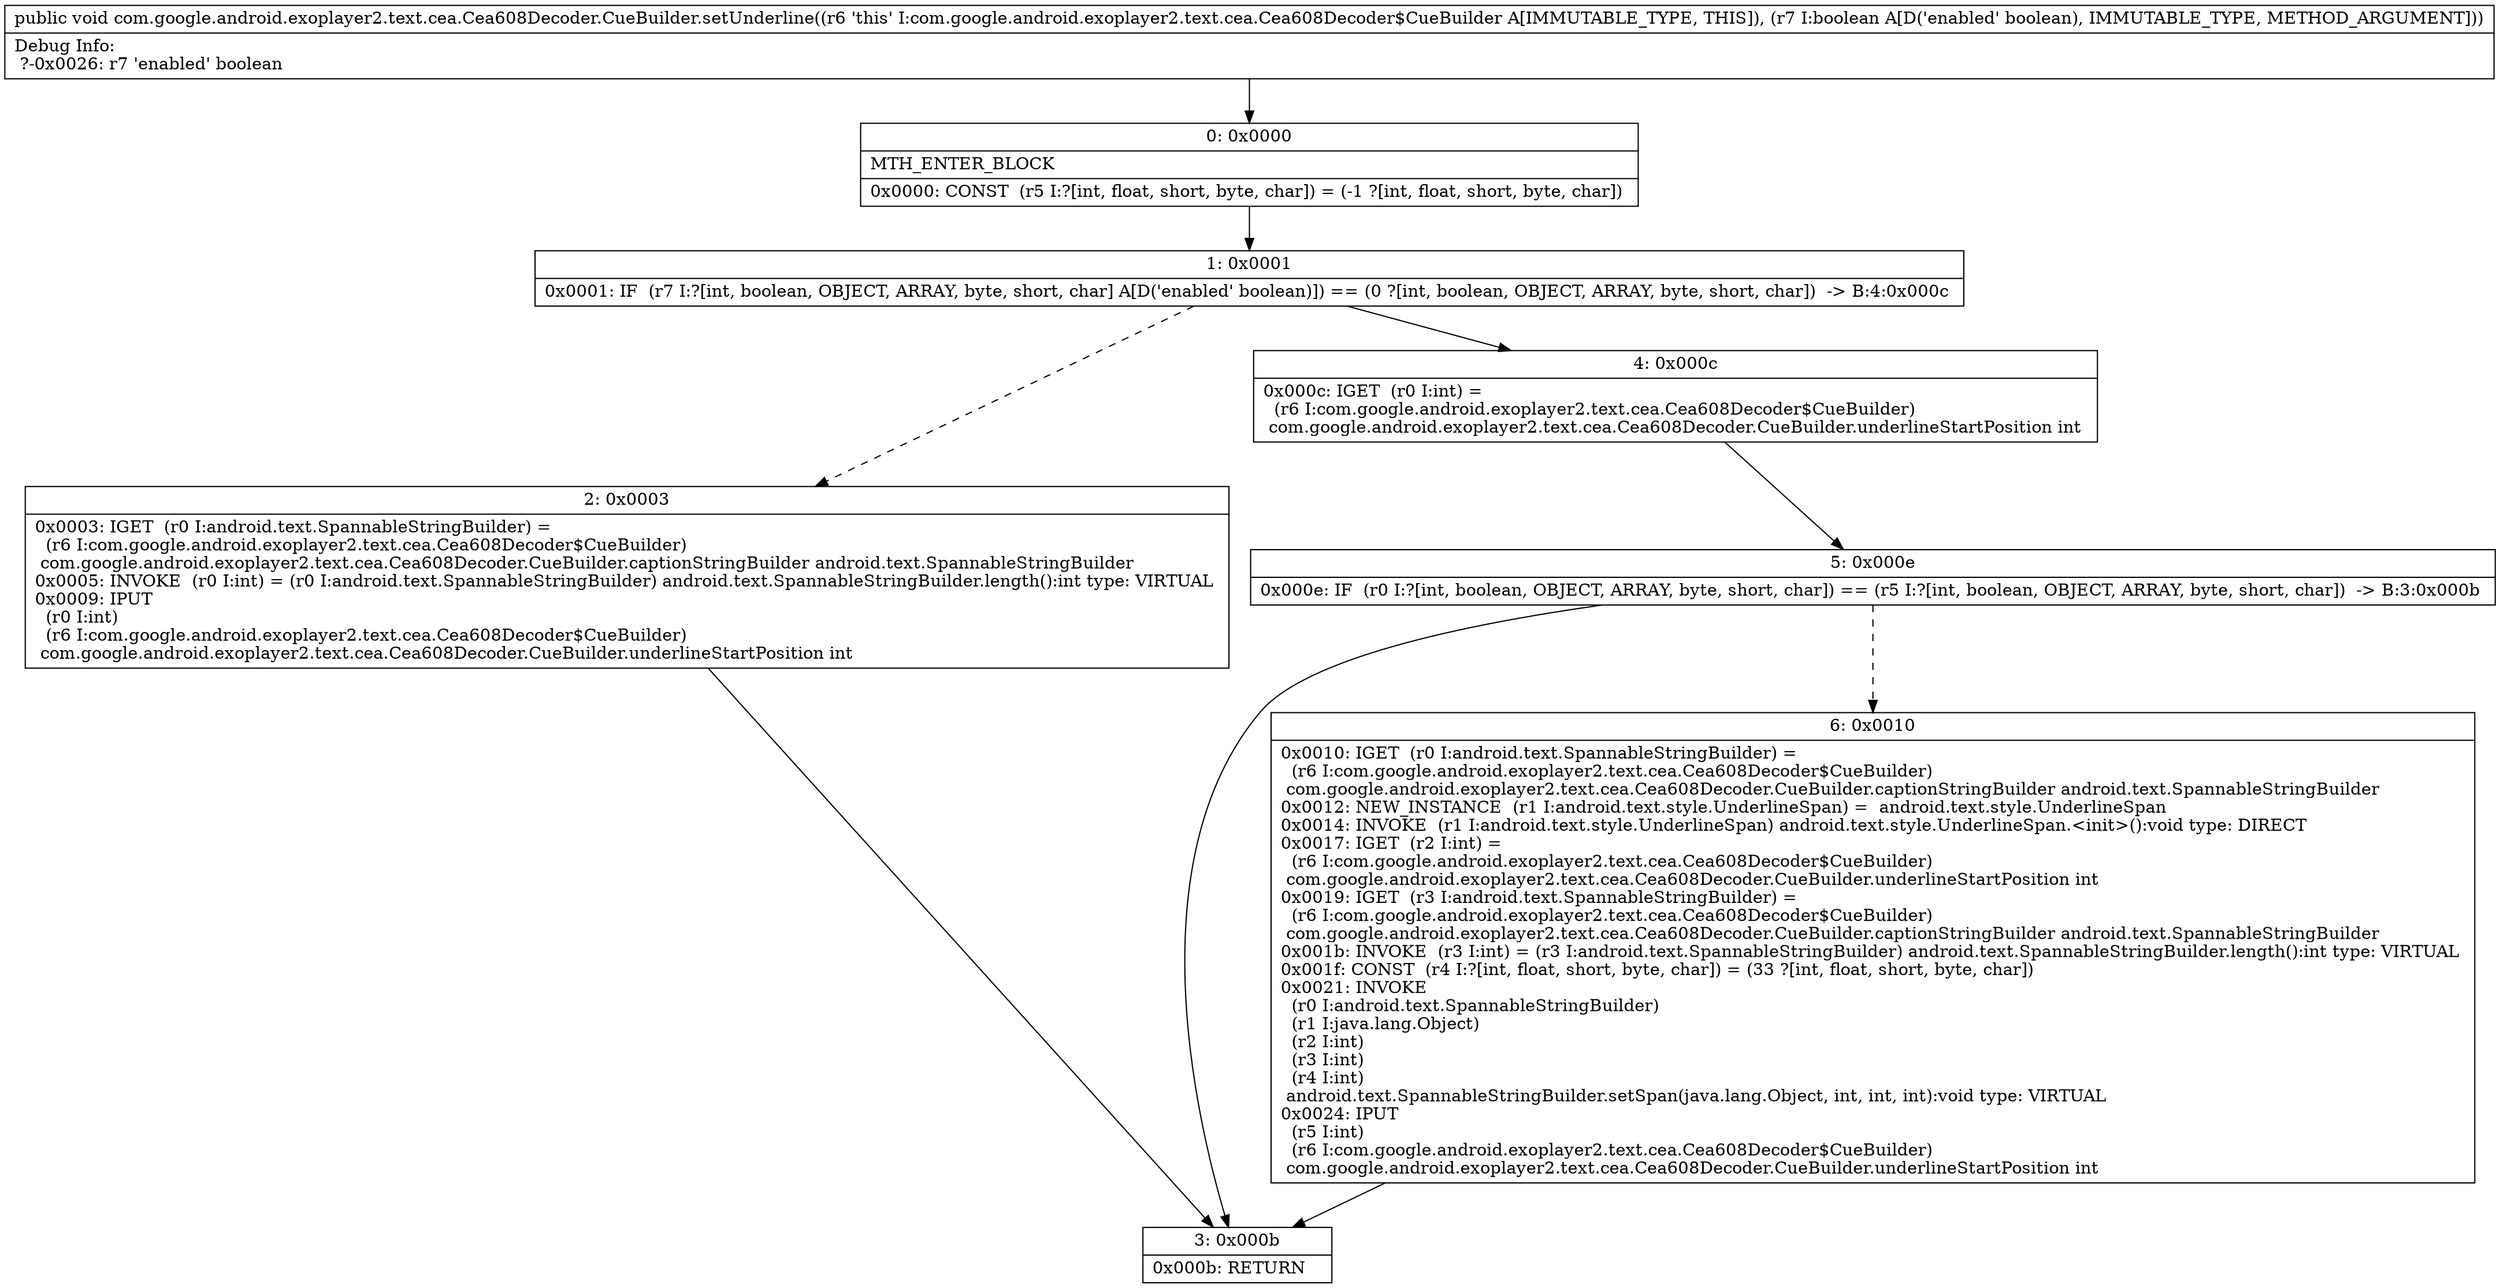 digraph "CFG forcom.google.android.exoplayer2.text.cea.Cea608Decoder.CueBuilder.setUnderline(Z)V" {
Node_0 [shape=record,label="{0\:\ 0x0000|MTH_ENTER_BLOCK\l|0x0000: CONST  (r5 I:?[int, float, short, byte, char]) = (\-1 ?[int, float, short, byte, char]) \l}"];
Node_1 [shape=record,label="{1\:\ 0x0001|0x0001: IF  (r7 I:?[int, boolean, OBJECT, ARRAY, byte, short, char] A[D('enabled' boolean)]) == (0 ?[int, boolean, OBJECT, ARRAY, byte, short, char])  \-\> B:4:0x000c \l}"];
Node_2 [shape=record,label="{2\:\ 0x0003|0x0003: IGET  (r0 I:android.text.SpannableStringBuilder) = \l  (r6 I:com.google.android.exoplayer2.text.cea.Cea608Decoder$CueBuilder)\l com.google.android.exoplayer2.text.cea.Cea608Decoder.CueBuilder.captionStringBuilder android.text.SpannableStringBuilder \l0x0005: INVOKE  (r0 I:int) = (r0 I:android.text.SpannableStringBuilder) android.text.SpannableStringBuilder.length():int type: VIRTUAL \l0x0009: IPUT  \l  (r0 I:int)\l  (r6 I:com.google.android.exoplayer2.text.cea.Cea608Decoder$CueBuilder)\l com.google.android.exoplayer2.text.cea.Cea608Decoder.CueBuilder.underlineStartPosition int \l}"];
Node_3 [shape=record,label="{3\:\ 0x000b|0x000b: RETURN   \l}"];
Node_4 [shape=record,label="{4\:\ 0x000c|0x000c: IGET  (r0 I:int) = \l  (r6 I:com.google.android.exoplayer2.text.cea.Cea608Decoder$CueBuilder)\l com.google.android.exoplayer2.text.cea.Cea608Decoder.CueBuilder.underlineStartPosition int \l}"];
Node_5 [shape=record,label="{5\:\ 0x000e|0x000e: IF  (r0 I:?[int, boolean, OBJECT, ARRAY, byte, short, char]) == (r5 I:?[int, boolean, OBJECT, ARRAY, byte, short, char])  \-\> B:3:0x000b \l}"];
Node_6 [shape=record,label="{6\:\ 0x0010|0x0010: IGET  (r0 I:android.text.SpannableStringBuilder) = \l  (r6 I:com.google.android.exoplayer2.text.cea.Cea608Decoder$CueBuilder)\l com.google.android.exoplayer2.text.cea.Cea608Decoder.CueBuilder.captionStringBuilder android.text.SpannableStringBuilder \l0x0012: NEW_INSTANCE  (r1 I:android.text.style.UnderlineSpan) =  android.text.style.UnderlineSpan \l0x0014: INVOKE  (r1 I:android.text.style.UnderlineSpan) android.text.style.UnderlineSpan.\<init\>():void type: DIRECT \l0x0017: IGET  (r2 I:int) = \l  (r6 I:com.google.android.exoplayer2.text.cea.Cea608Decoder$CueBuilder)\l com.google.android.exoplayer2.text.cea.Cea608Decoder.CueBuilder.underlineStartPosition int \l0x0019: IGET  (r3 I:android.text.SpannableStringBuilder) = \l  (r6 I:com.google.android.exoplayer2.text.cea.Cea608Decoder$CueBuilder)\l com.google.android.exoplayer2.text.cea.Cea608Decoder.CueBuilder.captionStringBuilder android.text.SpannableStringBuilder \l0x001b: INVOKE  (r3 I:int) = (r3 I:android.text.SpannableStringBuilder) android.text.SpannableStringBuilder.length():int type: VIRTUAL \l0x001f: CONST  (r4 I:?[int, float, short, byte, char]) = (33 ?[int, float, short, byte, char]) \l0x0021: INVOKE  \l  (r0 I:android.text.SpannableStringBuilder)\l  (r1 I:java.lang.Object)\l  (r2 I:int)\l  (r3 I:int)\l  (r4 I:int)\l android.text.SpannableStringBuilder.setSpan(java.lang.Object, int, int, int):void type: VIRTUAL \l0x0024: IPUT  \l  (r5 I:int)\l  (r6 I:com.google.android.exoplayer2.text.cea.Cea608Decoder$CueBuilder)\l com.google.android.exoplayer2.text.cea.Cea608Decoder.CueBuilder.underlineStartPosition int \l}"];
MethodNode[shape=record,label="{public void com.google.android.exoplayer2.text.cea.Cea608Decoder.CueBuilder.setUnderline((r6 'this' I:com.google.android.exoplayer2.text.cea.Cea608Decoder$CueBuilder A[IMMUTABLE_TYPE, THIS]), (r7 I:boolean A[D('enabled' boolean), IMMUTABLE_TYPE, METHOD_ARGUMENT]))  | Debug Info:\l  ?\-0x0026: r7 'enabled' boolean\l}"];
MethodNode -> Node_0;
Node_0 -> Node_1;
Node_1 -> Node_2[style=dashed];
Node_1 -> Node_4;
Node_2 -> Node_3;
Node_4 -> Node_5;
Node_5 -> Node_3;
Node_5 -> Node_6[style=dashed];
Node_6 -> Node_3;
}

